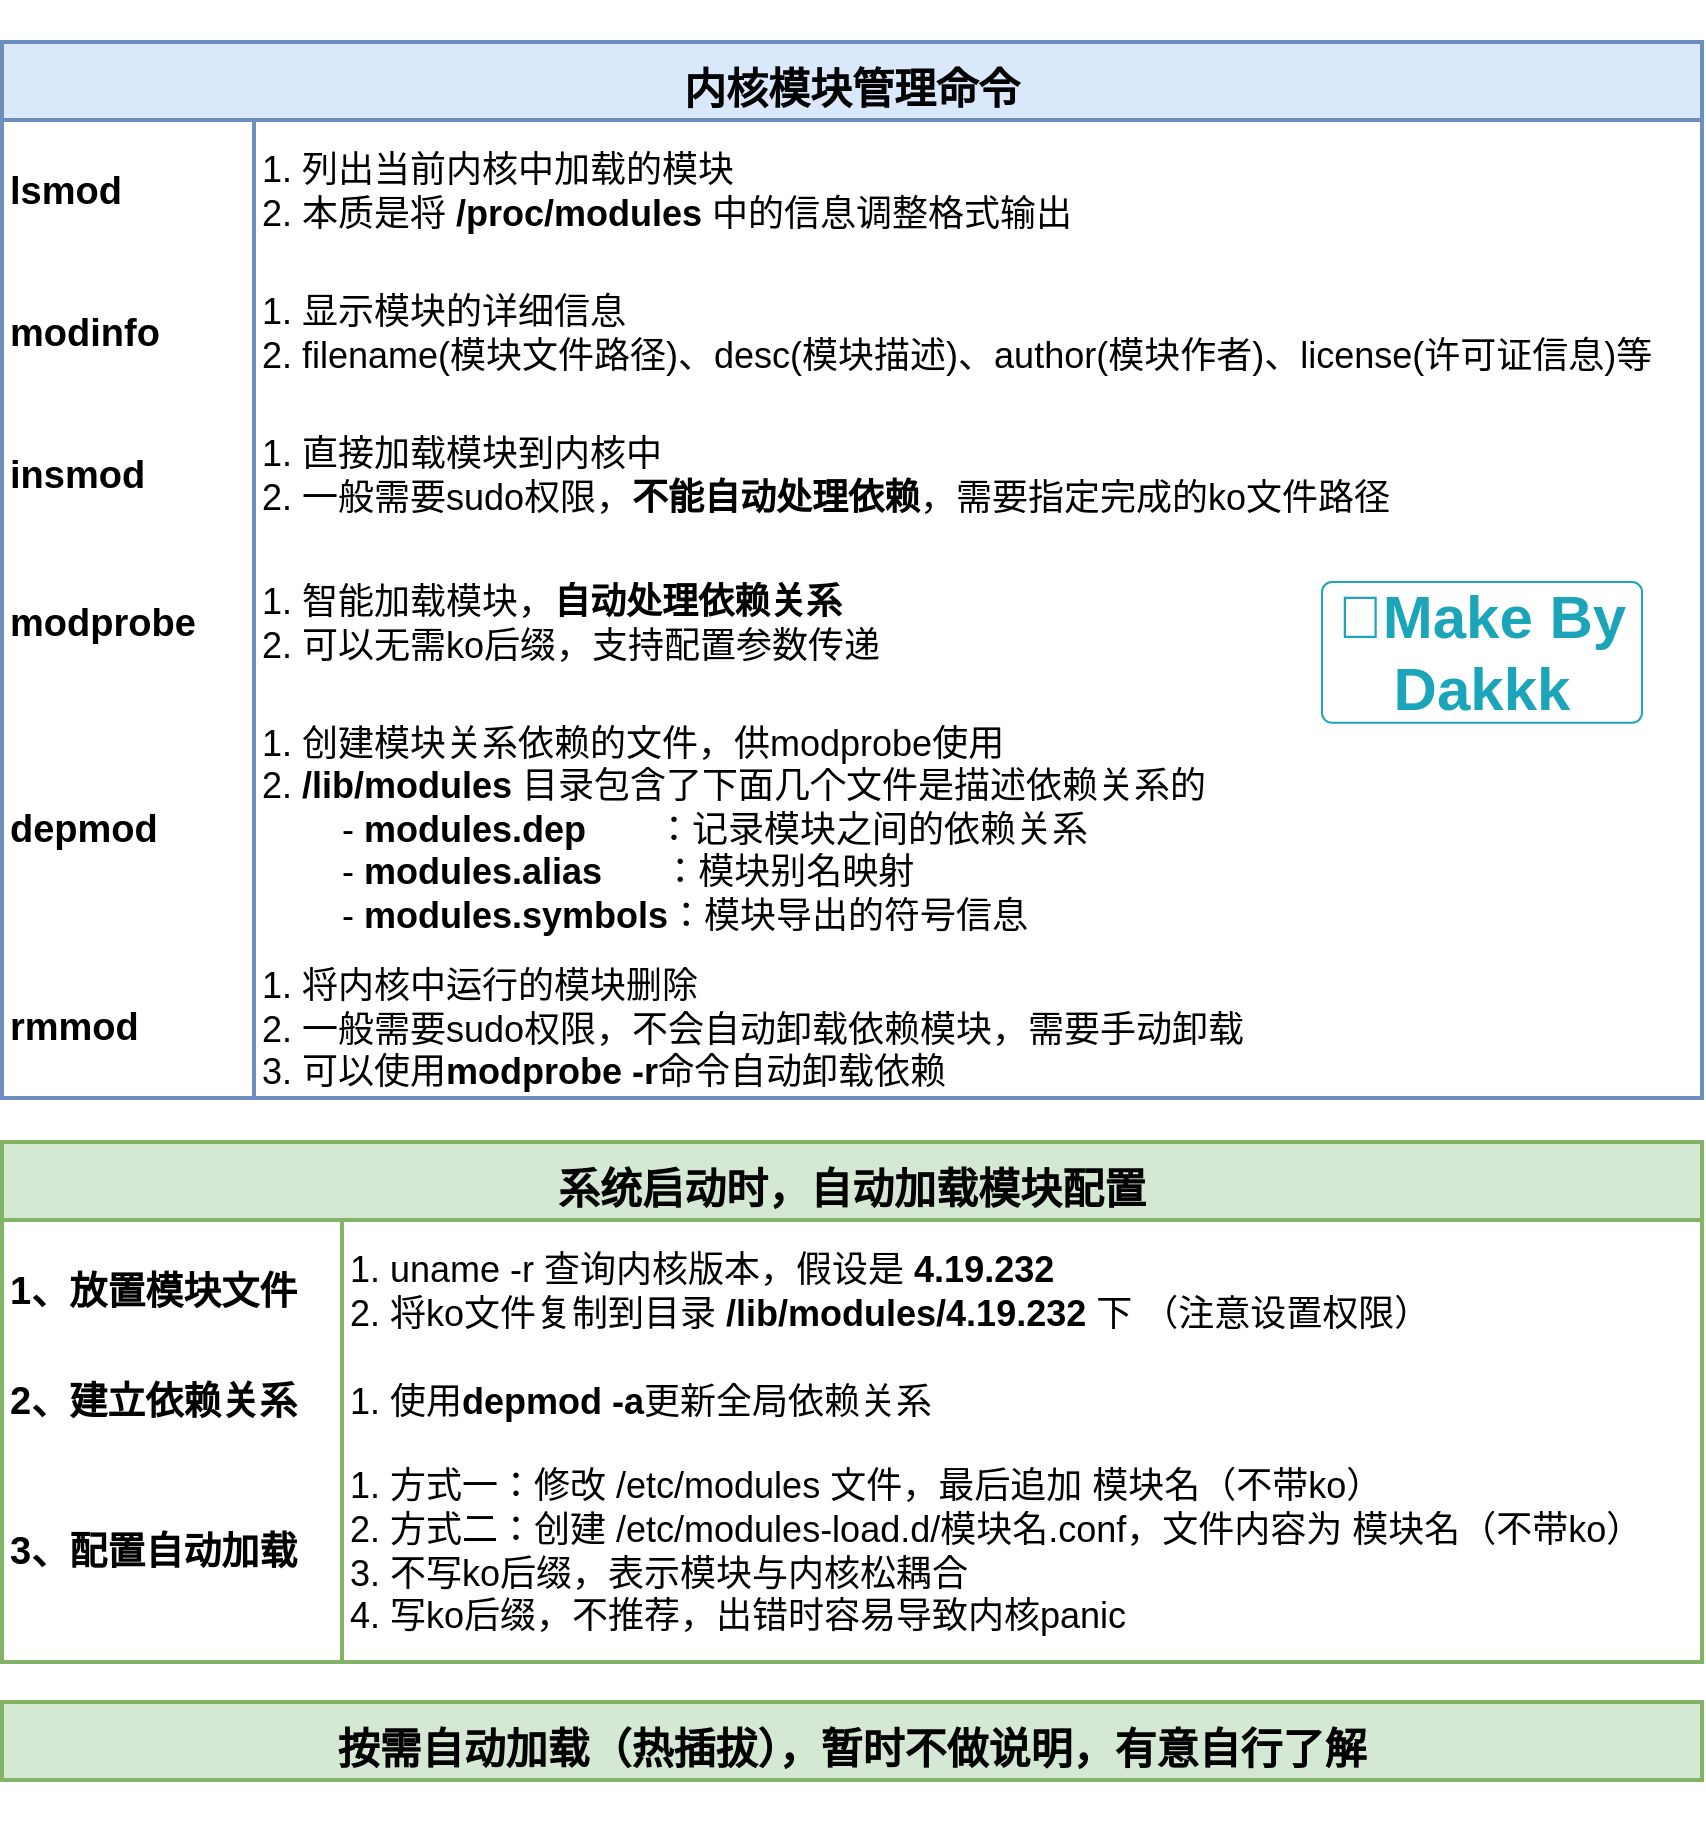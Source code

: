 <mxfile version="27.0.9">
  <diagram name="第 1 页" id="K-n1izwVfKy2xKYXhi73">
    <mxGraphModel dx="2066" dy="1201" grid="1" gridSize="10" guides="1" tooltips="1" connect="1" arrows="1" fold="1" page="1" pageScale="1" pageWidth="1169" pageHeight="1654" math="0" shadow="0">
      <root>
        <mxCell id="0" />
        <mxCell id="1" parent="0" />
        <mxCell id="7WYgiVxzPaMcStOFTRAe-1" value="" style="shape=table;startSize=0;container=1;collapsible=0;childLayout=tableLayout;fixedRows=1;rowLines=0;fontStyle=0;strokeColor=#6c8ebf;fontSize=16;spacing=4;spacingTop=0;spacingLeft=0;spacingBottom=0;strokeWidth=2;fillColor=none;" parent="1" vertex="1">
          <mxGeometry x="160" y="69" width="850" height="489" as="geometry" />
        </mxCell>
        <mxCell id="7WYgiVxzPaMcStOFTRAe-2" value="" style="shape=tableRow;horizontal=0;startSize=0;swimlaneHead=0;swimlaneBody=0;top=0;left=0;bottom=0;right=0;collapsible=0;dropTarget=0;fillColor=none;points=[[0,0.5],[1,0.5]];portConstraint=eastwest;strokeColor=inherit;fontSize=16;spacing=4;spacingTop=0;spacingLeft=0;spacingBottom=0;" parent="7WYgiVxzPaMcStOFTRAe-1" vertex="1">
          <mxGeometry width="850" height="71" as="geometry" />
        </mxCell>
        <mxCell id="7WYgiVxzPaMcStOFTRAe-3" value="lsmod" style="shape=partialRectangle;html=1;whiteSpace=wrap;connectable=0;fillColor=none;top=0;left=0;bottom=0;right=0;overflow=hidden;strokeColor=inherit;fontSize=19;fontStyle=1;align=left;spacing=4;spacingTop=0;spacingLeft=0;spacingBottom=0;" parent="7WYgiVxzPaMcStOFTRAe-2" vertex="1">
          <mxGeometry width="126" height="71" as="geometry">
            <mxRectangle width="126" height="71" as="alternateBounds" />
          </mxGeometry>
        </mxCell>
        <mxCell id="7WYgiVxzPaMcStOFTRAe-4" value="&lt;font style=&quot;&quot;&gt;1. 列出当前内核中加载的模块&lt;br&gt;2. 本质是将 &lt;b&gt;/proc/modules&lt;/b&gt; 中的信息调整格式输出&lt;/font&gt;" style="shape=partialRectangle;html=1;whiteSpace=wrap;connectable=0;fillColor=none;top=0;left=0;bottom=0;right=0;align=left;spacingLeft=0;overflow=hidden;strokeColor=inherit;fontSize=18;spacing=4;spacingTop=0;spacingBottom=0;" parent="7WYgiVxzPaMcStOFTRAe-2" vertex="1">
          <mxGeometry x="126" width="724" height="71" as="geometry">
            <mxRectangle width="724" height="71" as="alternateBounds" />
          </mxGeometry>
        </mxCell>
        <mxCell id="7WYgiVxzPaMcStOFTRAe-27" value="" style="shape=tableRow;horizontal=0;startSize=0;swimlaneHead=0;swimlaneBody=0;top=0;left=0;bottom=0;right=0;collapsible=0;dropTarget=0;fillColor=none;points=[[0,0.5],[1,0.5]];portConstraint=eastwest;strokeColor=inherit;fontSize=16;spacing=4;spacingTop=0;spacingLeft=0;spacingBottom=0;" parent="7WYgiVxzPaMcStOFTRAe-1" vertex="1">
          <mxGeometry y="71" width="850" height="71" as="geometry" />
        </mxCell>
        <mxCell id="7WYgiVxzPaMcStOFTRAe-28" value="modinfo" style="shape=partialRectangle;html=1;whiteSpace=wrap;connectable=0;fillColor=none;top=0;left=0;bottom=0;right=0;overflow=hidden;strokeColor=inherit;fontSize=19;fontStyle=1;align=left;spacing=4;spacingTop=0;spacingLeft=0;spacingBottom=0;" parent="7WYgiVxzPaMcStOFTRAe-27" vertex="1">
          <mxGeometry width="126" height="71" as="geometry">
            <mxRectangle width="126" height="71" as="alternateBounds" />
          </mxGeometry>
        </mxCell>
        <mxCell id="7WYgiVxzPaMcStOFTRAe-29" value="&lt;font style=&quot;&quot;&gt;1. 显示模块的详细信息&lt;br&gt;2. filename(模块文件路径)、desc(模块描述)、author&lt;/font&gt;(模块作者)、license(许可证信息)等" style="shape=partialRectangle;html=1;whiteSpace=wrap;connectable=0;fillColor=none;top=0;left=0;bottom=0;right=0;align=left;spacingLeft=0;overflow=hidden;strokeColor=inherit;fontSize=18;spacing=4;spacingTop=0;spacingBottom=0;" parent="7WYgiVxzPaMcStOFTRAe-27" vertex="1">
          <mxGeometry x="126" width="724" height="71" as="geometry">
            <mxRectangle width="724" height="71" as="alternateBounds" />
          </mxGeometry>
        </mxCell>
        <mxCell id="7WYgiVxzPaMcStOFTRAe-30" value="" style="shape=tableRow;horizontal=0;startSize=0;swimlaneHead=0;swimlaneBody=0;top=0;left=0;bottom=0;right=0;collapsible=0;dropTarget=0;fillColor=none;points=[[0,0.5],[1,0.5]];portConstraint=eastwest;strokeColor=inherit;fontSize=16;spacing=4;spacingTop=0;spacingLeft=0;spacingBottom=0;" parent="7WYgiVxzPaMcStOFTRAe-1" vertex="1">
          <mxGeometry y="142" width="850" height="71" as="geometry" />
        </mxCell>
        <mxCell id="7WYgiVxzPaMcStOFTRAe-31" value="insmod" style="shape=partialRectangle;html=1;whiteSpace=wrap;connectable=0;fillColor=none;top=0;left=0;bottom=0;right=0;overflow=hidden;strokeColor=inherit;fontSize=19;fontStyle=1;align=left;spacing=4;spacingTop=0;spacingLeft=0;spacingBottom=0;" parent="7WYgiVxzPaMcStOFTRAe-30" vertex="1">
          <mxGeometry width="126" height="71" as="geometry">
            <mxRectangle width="126" height="71" as="alternateBounds" />
          </mxGeometry>
        </mxCell>
        <mxCell id="7WYgiVxzPaMcStOFTRAe-32" value="1. 直接加载模块到内核中&lt;br&gt;2. 一般需要sudo权限，&lt;b&gt;不能自动处理依赖&lt;/b&gt;，需要指定完成的ko文件路径" style="shape=partialRectangle;html=1;whiteSpace=wrap;connectable=0;fillColor=none;top=0;left=0;bottom=0;right=0;align=left;spacingLeft=0;overflow=hidden;strokeColor=inherit;fontSize=18;spacing=4;spacingTop=0;spacingBottom=0;" parent="7WYgiVxzPaMcStOFTRAe-30" vertex="1">
          <mxGeometry x="126" width="724" height="71" as="geometry">
            <mxRectangle width="724" height="71" as="alternateBounds" />
          </mxGeometry>
        </mxCell>
        <mxCell id="7WYgiVxzPaMcStOFTRAe-33" value="" style="shape=tableRow;horizontal=0;startSize=0;swimlaneHead=0;swimlaneBody=0;top=0;left=0;bottom=0;right=0;collapsible=0;dropTarget=0;fillColor=none;points=[[0,0.5],[1,0.5]];portConstraint=eastwest;strokeColor=inherit;fontSize=16;spacing=4;spacingTop=0;spacingLeft=0;spacingBottom=0;" parent="7WYgiVxzPaMcStOFTRAe-1" vertex="1">
          <mxGeometry y="213" width="850" height="78" as="geometry" />
        </mxCell>
        <mxCell id="7WYgiVxzPaMcStOFTRAe-34" value="modprobe" style="shape=partialRectangle;html=1;whiteSpace=wrap;connectable=0;fillColor=none;top=0;left=0;bottom=0;right=0;overflow=hidden;strokeColor=inherit;fontSize=19;fontStyle=1;align=left;spacing=4;spacingTop=0;spacingLeft=0;spacingBottom=0;" parent="7WYgiVxzPaMcStOFTRAe-33" vertex="1">
          <mxGeometry width="126" height="78" as="geometry">
            <mxRectangle width="126" height="78" as="alternateBounds" />
          </mxGeometry>
        </mxCell>
        <mxCell id="7WYgiVxzPaMcStOFTRAe-35" value="1. 智能加载模块，&lt;b&gt;自动处理依赖关系&lt;/b&gt;&lt;div&gt;2. 可以无需ko后缀，支持配置参数传递&lt;/div&gt;" style="shape=partialRectangle;html=1;whiteSpace=wrap;connectable=0;fillColor=none;top=0;left=0;bottom=0;right=0;align=left;spacingLeft=0;overflow=hidden;strokeColor=inherit;fontSize=18;spacing=4;spacingTop=0;spacingBottom=0;" parent="7WYgiVxzPaMcStOFTRAe-33" vertex="1">
          <mxGeometry x="126" width="724" height="78" as="geometry">
            <mxRectangle width="724" height="78" as="alternateBounds" />
          </mxGeometry>
        </mxCell>
        <mxCell id="7WYgiVxzPaMcStOFTRAe-36" value="" style="shape=tableRow;horizontal=0;startSize=0;swimlaneHead=0;swimlaneBody=0;top=0;left=0;bottom=0;right=0;collapsible=0;dropTarget=0;fillColor=none;points=[[0,0.5],[1,0.5]];portConstraint=eastwest;strokeColor=inherit;fontSize=16;spacing=4;spacingTop=0;spacingLeft=0;spacingBottom=0;" parent="7WYgiVxzPaMcStOFTRAe-1" vertex="1">
          <mxGeometry y="291" width="850" height="127" as="geometry" />
        </mxCell>
        <mxCell id="7WYgiVxzPaMcStOFTRAe-37" value="depmod" style="shape=partialRectangle;html=1;whiteSpace=wrap;connectable=0;fillColor=none;top=0;left=0;bottom=0;right=0;overflow=hidden;strokeColor=inherit;fontSize=19;fontStyle=1;align=left;spacing=4;spacingTop=0;spacingLeft=0;spacingBottom=0;" parent="7WYgiVxzPaMcStOFTRAe-36" vertex="1">
          <mxGeometry width="126" height="127" as="geometry">
            <mxRectangle width="126" height="127" as="alternateBounds" />
          </mxGeometry>
        </mxCell>
        <mxCell id="7WYgiVxzPaMcStOFTRAe-38" value="1. 创建模块关系依赖的文件，供modprobe使用&lt;div&gt;2. &lt;b&gt;/lib/modules&lt;/b&gt; 目录包含了下面几个文件是描述依赖关系的&lt;/div&gt;&lt;div&gt;&lt;span style=&quot;white-space: pre;&quot;&gt;&#x9;&lt;/span&gt;- &lt;b&gt;modules.dep&lt;/b&gt;&amp;nbsp; &amp;nbsp; &amp;nbsp; &amp;nbsp;：记录模块之间的依赖关系&lt;br&gt;&lt;/div&gt;&lt;div&gt;&lt;span style=&quot;white-space: pre;&quot;&gt;&#x9;&lt;/span&gt;- &lt;b&gt;modules.alias&lt;/b&gt;&amp;nbsp; &amp;nbsp; &amp;nbsp; ：模块别名映射&lt;br&gt;&lt;/div&gt;&lt;div&gt;&lt;span style=&quot;white-space: pre;&quot;&gt;&#x9;&lt;/span&gt;- &lt;b&gt;modules.symbols&lt;/b&gt;：模块导出的符号信息&lt;br&gt;&lt;/div&gt;" style="shape=partialRectangle;html=1;whiteSpace=wrap;connectable=0;fillColor=none;top=0;left=0;bottom=0;right=0;align=left;spacingLeft=0;overflow=hidden;strokeColor=inherit;fontSize=18;spacing=4;spacingTop=0;spacingBottom=0;" parent="7WYgiVxzPaMcStOFTRAe-36" vertex="1">
          <mxGeometry x="126" width="724" height="127" as="geometry">
            <mxRectangle width="724" height="127" as="alternateBounds" />
          </mxGeometry>
        </mxCell>
        <mxCell id="7WYgiVxzPaMcStOFTRAe-39" value="" style="shape=tableRow;horizontal=0;startSize=0;swimlaneHead=0;swimlaneBody=0;top=0;left=0;bottom=0;right=0;collapsible=0;dropTarget=0;fillColor=none;points=[[0,0.5],[1,0.5]];portConstraint=eastwest;strokeColor=inherit;fontSize=16;spacing=4;spacingTop=0;spacingLeft=0;spacingBottom=0;" parent="7WYgiVxzPaMcStOFTRAe-1" vertex="1">
          <mxGeometry y="418" width="850" height="71" as="geometry" />
        </mxCell>
        <mxCell id="7WYgiVxzPaMcStOFTRAe-40" value="rmmod" style="shape=partialRectangle;html=1;whiteSpace=wrap;connectable=0;fillColor=none;top=0;left=0;bottom=0;right=0;overflow=hidden;strokeColor=inherit;fontSize=19;fontStyle=1;align=left;spacing=4;spacingTop=0;spacingLeft=0;spacingBottom=0;" parent="7WYgiVxzPaMcStOFTRAe-39" vertex="1">
          <mxGeometry width="126" height="71" as="geometry">
            <mxRectangle width="126" height="71" as="alternateBounds" />
          </mxGeometry>
        </mxCell>
        <mxCell id="7WYgiVxzPaMcStOFTRAe-41" value="1. 将内核中运行的模块删除&lt;div&gt;2. 一般需要sudo权限，不会自动卸载依赖模块，需要手动卸载&lt;br&gt;3. 可以使用&lt;b&gt;modprobe -r&lt;/b&gt;命令自动卸载依赖&lt;/div&gt;" style="shape=partialRectangle;html=1;whiteSpace=wrap;connectable=0;fillColor=none;top=0;left=0;bottom=0;right=0;align=left;spacingLeft=0;overflow=hidden;strokeColor=inherit;fontSize=18;spacing=4;spacingTop=0;spacingBottom=0;" parent="7WYgiVxzPaMcStOFTRAe-39" vertex="1">
          <mxGeometry x="126" width="724" height="71" as="geometry">
            <mxRectangle width="724" height="71" as="alternateBounds" />
          </mxGeometry>
        </mxCell>
        <mxCell id="7WYgiVxzPaMcStOFTRAe-26" value="&lt;h1&gt;&lt;font style=&quot;font-size: 21px;&quot;&gt;内核模块管理命令&lt;/font&gt;&lt;/h1&gt;" style="rounded=0;whiteSpace=wrap;html=1;fontSize=16;fillColor=#dae8fc;strokeColor=#6c8ebf;strokeWidth=2;" parent="1" vertex="1">
          <mxGeometry x="160" y="30" width="850" height="39" as="geometry" />
        </mxCell>
        <mxCell id="7WYgiVxzPaMcStOFTRAe-42" value="" style="shape=table;startSize=0;container=1;collapsible=0;childLayout=tableLayout;fixedRows=1;rowLines=0;fontStyle=0;strokeColor=#82b366;fontSize=16;spacing=4;spacingTop=0;spacingLeft=0;spacingBottom=0;strokeWidth=2;fillColor=none;" parent="1" vertex="1">
          <mxGeometry x="160" y="619" width="850" height="221" as="geometry" />
        </mxCell>
        <mxCell id="7WYgiVxzPaMcStOFTRAe-43" value="" style="shape=tableRow;horizontal=0;startSize=0;swimlaneHead=0;swimlaneBody=0;top=0;left=0;bottom=0;right=0;collapsible=0;dropTarget=0;fillColor=none;points=[[0,0.5],[1,0.5]];portConstraint=eastwest;strokeColor=inherit;fontSize=16;spacing=4;spacingTop=0;spacingLeft=0;spacingBottom=0;" parent="7WYgiVxzPaMcStOFTRAe-42" vertex="1">
          <mxGeometry width="850" height="71" as="geometry" />
        </mxCell>
        <mxCell id="7WYgiVxzPaMcStOFTRAe-44" value="1、放置模块文件" style="shape=partialRectangle;html=1;whiteSpace=wrap;connectable=0;fillColor=none;top=0;left=0;bottom=0;right=0;overflow=hidden;strokeColor=inherit;fontSize=19;fontStyle=1;align=left;spacing=4;spacingTop=0;spacingLeft=0;spacingBottom=0;" parent="7WYgiVxzPaMcStOFTRAe-43" vertex="1">
          <mxGeometry width="170" height="71" as="geometry">
            <mxRectangle width="170" height="71" as="alternateBounds" />
          </mxGeometry>
        </mxCell>
        <mxCell id="7WYgiVxzPaMcStOFTRAe-45" value="1. uname -r 查询内核版本，假设是&amp;nbsp;&lt;b&gt;4.19.232&lt;/b&gt;&lt;br&gt;2. 将ko文件复制到目录 &lt;b&gt;/lib/modules/4.19.232&lt;/b&gt; 下 （注意设置权限）" style="shape=partialRectangle;html=1;whiteSpace=wrap;connectable=0;fillColor=none;top=0;left=0;bottom=0;right=0;align=left;spacingLeft=0;overflow=hidden;strokeColor=inherit;fontSize=18;spacing=4;spacingTop=0;spacingBottom=0;" parent="7WYgiVxzPaMcStOFTRAe-43" vertex="1">
          <mxGeometry x="170" width="680" height="71" as="geometry">
            <mxRectangle width="680" height="71" as="alternateBounds" />
          </mxGeometry>
        </mxCell>
        <mxCell id="7WYgiVxzPaMcStOFTRAe-46" value="" style="shape=tableRow;horizontal=0;startSize=0;swimlaneHead=0;swimlaneBody=0;top=0;left=0;bottom=0;right=0;collapsible=0;dropTarget=0;fillColor=none;points=[[0,0.5],[1,0.5]];portConstraint=eastwest;strokeColor=#82b366;fontSize=16;spacing=4;spacingTop=0;spacingLeft=0;spacingBottom=0;" parent="7WYgiVxzPaMcStOFTRAe-42" vertex="1">
          <mxGeometry y="71" width="850" height="40" as="geometry" />
        </mxCell>
        <mxCell id="7WYgiVxzPaMcStOFTRAe-47" value="2、建立依赖关系" style="shape=partialRectangle;html=1;whiteSpace=wrap;connectable=0;fillColor=none;top=0;left=0;bottom=0;right=0;overflow=hidden;strokeColor=inherit;fontSize=19;fontStyle=1;align=left;spacing=4;spacingTop=0;spacingLeft=0;spacingBottom=0;" parent="7WYgiVxzPaMcStOFTRAe-46" vertex="1">
          <mxGeometry width="170" height="40" as="geometry">
            <mxRectangle width="170" height="40" as="alternateBounds" />
          </mxGeometry>
        </mxCell>
        <mxCell id="7WYgiVxzPaMcStOFTRAe-48" value="1. 使用&lt;b&gt;depmod -a&lt;/b&gt;更新全局依赖关系" style="shape=partialRectangle;html=1;whiteSpace=wrap;connectable=0;fillColor=none;top=0;left=0;bottom=0;right=0;align=left;spacingLeft=0;overflow=hidden;strokeColor=inherit;fontSize=18;spacing=4;spacingTop=0;spacingBottom=0;" parent="7WYgiVxzPaMcStOFTRAe-46" vertex="1">
          <mxGeometry x="170" width="680" height="40" as="geometry">
            <mxRectangle width="680" height="40" as="alternateBounds" />
          </mxGeometry>
        </mxCell>
        <mxCell id="7WYgiVxzPaMcStOFTRAe-49" value="" style="shape=tableRow;horizontal=0;startSize=0;swimlaneHead=0;swimlaneBody=0;top=0;left=0;bottom=0;right=0;collapsible=0;dropTarget=0;fillColor=none;points=[[0,0.5],[1,0.5]];portConstraint=eastwest;strokeColor=inherit;fontSize=16;spacing=4;spacingTop=0;spacingLeft=0;spacingBottom=0;" parent="7WYgiVxzPaMcStOFTRAe-42" vertex="1">
          <mxGeometry y="111" width="850" height="110" as="geometry" />
        </mxCell>
        <mxCell id="7WYgiVxzPaMcStOFTRAe-50" value="3、配置自动加载" style="shape=partialRectangle;html=1;whiteSpace=wrap;connectable=0;fillColor=none;top=0;left=0;bottom=0;right=0;overflow=hidden;strokeColor=inherit;fontSize=19;fontStyle=1;align=left;spacing=4;spacingTop=0;spacingLeft=0;spacingBottom=0;" parent="7WYgiVxzPaMcStOFTRAe-49" vertex="1">
          <mxGeometry width="170" height="110" as="geometry">
            <mxRectangle width="170" height="110" as="alternateBounds" />
          </mxGeometry>
        </mxCell>
        <mxCell id="7WYgiVxzPaMcStOFTRAe-51" value="1. 方式一：修改 /etc/modules 文件，最后追加 模块名（不带ko）&lt;br&gt;2. 方式二：创建 /etc/modules-load.d/模块名.conf，文件内容为 模块名（不带ko）&lt;br&gt;3. 不写ko后缀，表示模块与内核松耦合&lt;br&gt;4. 写ko后缀，不推荐，出错时容易导致内核panic" style="shape=partialRectangle;html=1;whiteSpace=wrap;connectable=0;fillColor=none;top=0;left=0;bottom=0;right=0;align=left;spacingLeft=0;overflow=hidden;strokeColor=inherit;fontSize=18;spacing=4;spacingTop=0;spacingBottom=0;" parent="7WYgiVxzPaMcStOFTRAe-49" vertex="1">
          <mxGeometry x="170" width="680" height="110" as="geometry">
            <mxRectangle width="680" height="110" as="alternateBounds" />
          </mxGeometry>
        </mxCell>
        <mxCell id="7WYgiVxzPaMcStOFTRAe-61" value="&lt;h1&gt;&lt;font style=&quot;font-size: 21px;&quot;&gt;系统启动时，自动加载模块配置&lt;/font&gt;&lt;/h1&gt;" style="rounded=0;whiteSpace=wrap;html=1;fontSize=16;fillColor=#d5e8d4;strokeColor=#82b366;strokeWidth=2;" parent="1" vertex="1">
          <mxGeometry x="160" y="580" width="850" height="39" as="geometry" />
        </mxCell>
        <mxCell id="7WYgiVxzPaMcStOFTRAe-62" value="&lt;h1&gt;&lt;font style=&quot;font-size: 21px;&quot;&gt;按需自动加载（热插拔），暂时不做说明，有意自行了解&lt;/font&gt;&lt;/h1&gt;" style="rounded=0;whiteSpace=wrap;html=1;fontSize=16;fillColor=#d5e8d4;strokeColor=#82b366;strokeWidth=2;" parent="1" vertex="1">
          <mxGeometry x="160" y="860" width="850" height="39" as="geometry" />
        </mxCell>
        <mxCell id="7WYgiVxzPaMcStOFTRAe-63" value="&lt;font style=&quot;font-size: 30px;&quot;&gt;🌻Make By Dakkk&lt;/font&gt;" style="html=1;shadow=0;dashed=0;shape=mxgraph.bootstrap.rrect;rSize=5;strokeColor=#1CA5B8;strokeWidth=1;fillColor=none;fontColor=#1CA5B8;whiteSpace=wrap;align=center;verticalAlign=middle;spacingLeft=0;fontStyle=1;fontSize=16;spacing=5;" parent="1" vertex="1">
          <mxGeometry x="820.0" y="300" width="160" height="70.39" as="geometry" />
        </mxCell>
      </root>
    </mxGraphModel>
  </diagram>
</mxfile>
